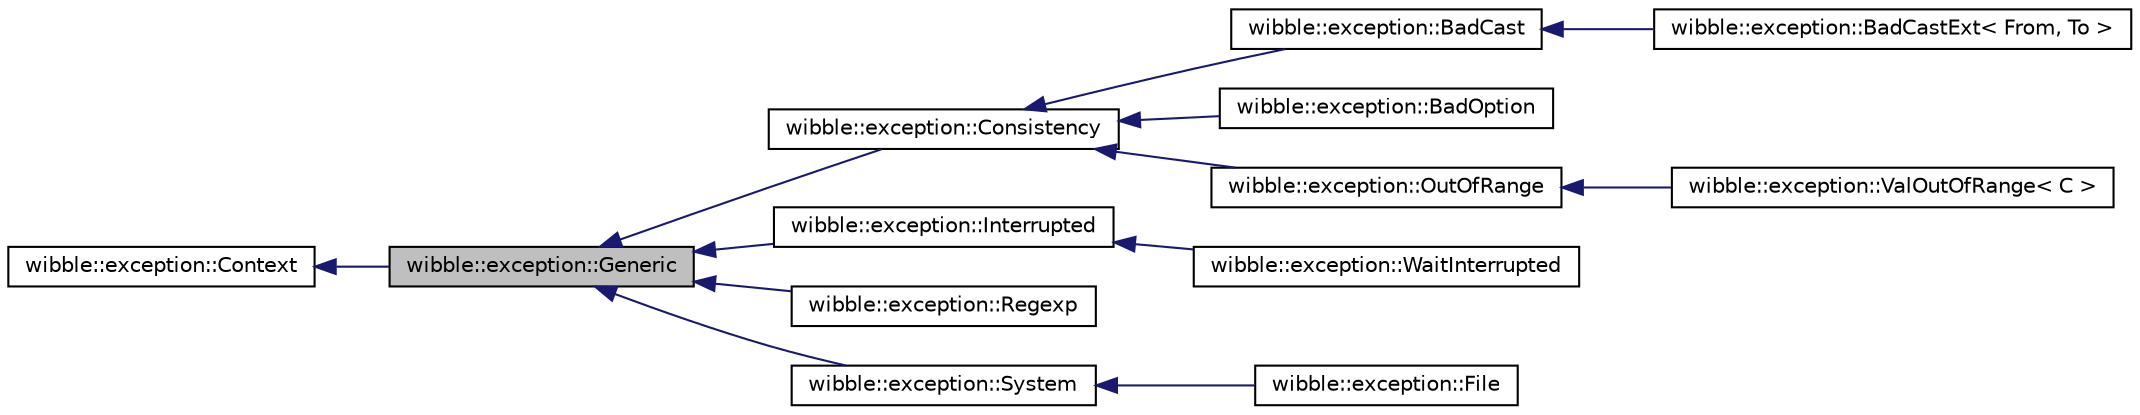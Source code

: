 digraph G
{
  edge [fontname="Helvetica",fontsize="10",labelfontname="Helvetica",labelfontsize="10"];
  node [fontname="Helvetica",fontsize="10",shape=record];
  rankdir="LR";
  Node1 [label="wibble::exception::Generic",height=0.2,width=0.4,color="black", fillcolor="grey75", style="filled" fontcolor="black"];
  Node2 -> Node1 [dir="back",color="midnightblue",fontsize="10",style="solid",fontname="Helvetica"];
  Node2 [label="wibble::exception::Context",height=0.2,width=0.4,color="black", fillcolor="white", style="filled",URL="$classwibble_1_1exception_1_1Context.html",tooltip="Store context information for an exception."];
  Node1 -> Node3 [dir="back",color="midnightblue",fontsize="10",style="solid",fontname="Helvetica"];
  Node3 [label="wibble::exception::Consistency",height=0.2,width=0.4,color="black", fillcolor="white", style="filled",URL="$classwibble_1_1exception_1_1Consistency.html",tooltip="Exception thrown when some consistency check fails."];
  Node3 -> Node4 [dir="back",color="midnightblue",fontsize="10",style="solid",fontname="Helvetica"];
  Node4 [label="wibble::exception::BadCast",height=0.2,width=0.4,color="black", fillcolor="white", style="filled",URL="$structwibble_1_1exception_1_1BadCast.html"];
  Node4 -> Node5 [dir="back",color="midnightblue",fontsize="10",style="solid",fontname="Helvetica"];
  Node5 [label="wibble::exception::BadCastExt\< From, To \>",height=0.2,width=0.4,color="black", fillcolor="white", style="filled",URL="$structwibble_1_1exception_1_1BadCastExt.html"];
  Node3 -> Node6 [dir="back",color="midnightblue",fontsize="10",style="solid",fontname="Helvetica"];
  Node6 [label="wibble::exception::BadOption",height=0.2,width=0.4,color="black", fillcolor="white", style="filled",URL="$classwibble_1_1exception_1_1BadOption.html"];
  Node3 -> Node7 [dir="back",color="midnightblue",fontsize="10",style="solid",fontname="Helvetica"];
  Node7 [label="wibble::exception::OutOfRange",height=0.2,width=0.4,color="black", fillcolor="white", style="filled",URL="$classwibble_1_1exception_1_1OutOfRange.html",tooltip="Exception thrown when some value is out of range."];
  Node7 -> Node8 [dir="back",color="midnightblue",fontsize="10",style="solid",fontname="Helvetica"];
  Node8 [label="wibble::exception::ValOutOfRange\< C \>",height=0.2,width=0.4,color="black", fillcolor="white", style="filled",URL="$classwibble_1_1exception_1_1ValOutOfRange.html",tooltip="Exception thrown when index checking fails."];
  Node1 -> Node9 [dir="back",color="midnightblue",fontsize="10",style="solid",fontname="Helvetica"];
  Node9 [label="wibble::exception::Interrupted",height=0.2,width=0.4,color="black", fillcolor="white", style="filled",URL="$classwibble_1_1exception_1_1Interrupted.html",tooltip="Exception thrown when some long event is interrupted by an external event (like a system call being i..."];
  Node9 -> Node10 [dir="back",color="midnightblue",fontsize="10",style="solid",fontname="Helvetica"];
  Node10 [label="wibble::exception::WaitInterrupted",height=0.2,width=0.4,color="black", fillcolor="white", style="filled",URL="$classwibble_1_1exception_1_1WaitInterrupted.html",tooltip="Exception thrown when some system wait is interrupted by a signal."];
  Node1 -> Node11 [dir="back",color="midnightblue",fontsize="10",style="solid",fontname="Helvetica"];
  Node11 [label="wibble::exception::Regexp",height=0.2,width=0.4,color="black", fillcolor="white", style="filled",URL="$classwibble_1_1exception_1_1Regexp.html"];
  Node1 -> Node12 [dir="back",color="midnightblue",fontsize="10",style="solid",fontname="Helvetica"];
  Node12 [label="wibble::exception::System",height=0.2,width=0.4,color="black", fillcolor="white", style="filled",URL="$classwibble_1_1exception_1_1System.html",tooltip="Base class for system exceptions."];
  Node12 -> Node13 [dir="back",color="midnightblue",fontsize="10",style="solid",fontname="Helvetica"];
  Node13 [label="wibble::exception::File",height=0.2,width=0.4,color="black", fillcolor="white", style="filled",URL="$classwibble_1_1exception_1_1File.html",tooltip="Base class for exceptions for file I/O."];
}
